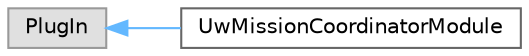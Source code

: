 digraph "Graphical Class Hierarchy"
{
 // LATEX_PDF_SIZE
  bgcolor="transparent";
  edge [fontname=Helvetica,fontsize=10,labelfontname=Helvetica,labelfontsize=10];
  node [fontname=Helvetica,fontsize=10,shape=box,height=0.2,width=0.4];
  rankdir="LR";
  Node0 [id="Node000000",label="PlugIn",height=0.2,width=0.4,color="grey60", fillcolor="#E0E0E0", style="filled",tooltip=" "];
  Node0 -> Node1 [id="edge151_Node000000_Node000001",dir="back",color="steelblue1",style="solid",tooltip=" "];
  Node1 [id="Node000001",label="UwMissionCoordinatorModule",height=0.2,width=0.4,color="grey40", fillcolor="white", style="filled",URL="$classUwMissionCoordinatorModule.html",tooltip="UwMissionCoordinatorModule class is used to manage AUV followers and to collect statistics about them..."];
}
